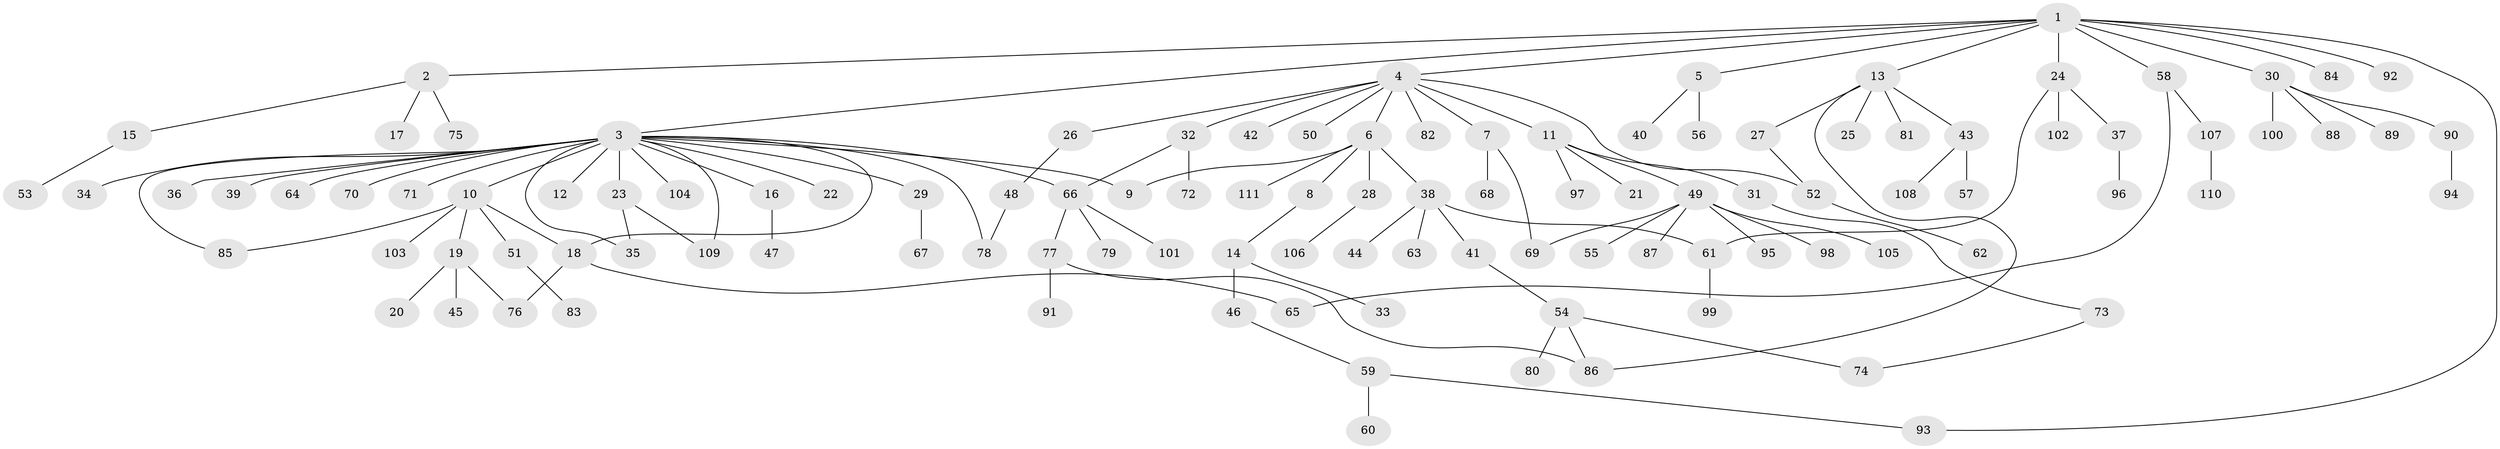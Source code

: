 // coarse degree distribution, {2: 0.23880597014925373, 4: 0.05970149253731343, 3: 0.11940298507462686, 1: 0.47761194029850745, 5: 0.04477611940298507, 8: 0.014925373134328358, 9: 0.014925373134328358, 6: 0.014925373134328358, 18: 0.014925373134328358}
// Generated by graph-tools (version 1.1) at 2025/36/03/04/25 23:36:46]
// undirected, 111 vertices, 126 edges
graph export_dot {
  node [color=gray90,style=filled];
  1;
  2;
  3;
  4;
  5;
  6;
  7;
  8;
  9;
  10;
  11;
  12;
  13;
  14;
  15;
  16;
  17;
  18;
  19;
  20;
  21;
  22;
  23;
  24;
  25;
  26;
  27;
  28;
  29;
  30;
  31;
  32;
  33;
  34;
  35;
  36;
  37;
  38;
  39;
  40;
  41;
  42;
  43;
  44;
  45;
  46;
  47;
  48;
  49;
  50;
  51;
  52;
  53;
  54;
  55;
  56;
  57;
  58;
  59;
  60;
  61;
  62;
  63;
  64;
  65;
  66;
  67;
  68;
  69;
  70;
  71;
  72;
  73;
  74;
  75;
  76;
  77;
  78;
  79;
  80;
  81;
  82;
  83;
  84;
  85;
  86;
  87;
  88;
  89;
  90;
  91;
  92;
  93;
  94;
  95;
  96;
  97;
  98;
  99;
  100;
  101;
  102;
  103;
  104;
  105;
  106;
  107;
  108;
  109;
  110;
  111;
  1 -- 2;
  1 -- 3;
  1 -- 4;
  1 -- 5;
  1 -- 13;
  1 -- 24;
  1 -- 30;
  1 -- 58;
  1 -- 84;
  1 -- 92;
  1 -- 93;
  2 -- 15;
  2 -- 17;
  2 -- 75;
  3 -- 9;
  3 -- 10;
  3 -- 12;
  3 -- 16;
  3 -- 18;
  3 -- 22;
  3 -- 23;
  3 -- 29;
  3 -- 34;
  3 -- 35;
  3 -- 36;
  3 -- 39;
  3 -- 64;
  3 -- 66;
  3 -- 70;
  3 -- 71;
  3 -- 78;
  3 -- 85;
  3 -- 104;
  3 -- 109;
  4 -- 6;
  4 -- 7;
  4 -- 11;
  4 -- 26;
  4 -- 32;
  4 -- 42;
  4 -- 50;
  4 -- 52;
  4 -- 82;
  5 -- 40;
  5 -- 56;
  6 -- 8;
  6 -- 9;
  6 -- 28;
  6 -- 38;
  6 -- 111;
  7 -- 68;
  7 -- 69;
  8 -- 14;
  10 -- 18;
  10 -- 19;
  10 -- 51;
  10 -- 85;
  10 -- 103;
  11 -- 21;
  11 -- 31;
  11 -- 49;
  11 -- 97;
  13 -- 25;
  13 -- 27;
  13 -- 43;
  13 -- 81;
  13 -- 86;
  14 -- 33;
  14 -- 46;
  15 -- 53;
  16 -- 47;
  18 -- 65;
  18 -- 76;
  19 -- 20;
  19 -- 45;
  19 -- 76;
  23 -- 35;
  23 -- 109;
  24 -- 37;
  24 -- 61;
  24 -- 102;
  26 -- 48;
  27 -- 52;
  28 -- 106;
  29 -- 67;
  30 -- 88;
  30 -- 89;
  30 -- 90;
  30 -- 100;
  31 -- 73;
  32 -- 66;
  32 -- 72;
  37 -- 96;
  38 -- 41;
  38 -- 44;
  38 -- 61;
  38 -- 63;
  41 -- 54;
  43 -- 57;
  43 -- 108;
  46 -- 59;
  48 -- 78;
  49 -- 55;
  49 -- 69;
  49 -- 87;
  49 -- 95;
  49 -- 98;
  49 -- 105;
  51 -- 83;
  52 -- 62;
  54 -- 74;
  54 -- 80;
  54 -- 86;
  58 -- 65;
  58 -- 107;
  59 -- 60;
  59 -- 93;
  61 -- 99;
  66 -- 77;
  66 -- 79;
  66 -- 101;
  73 -- 74;
  77 -- 86;
  77 -- 91;
  90 -- 94;
  107 -- 110;
}
